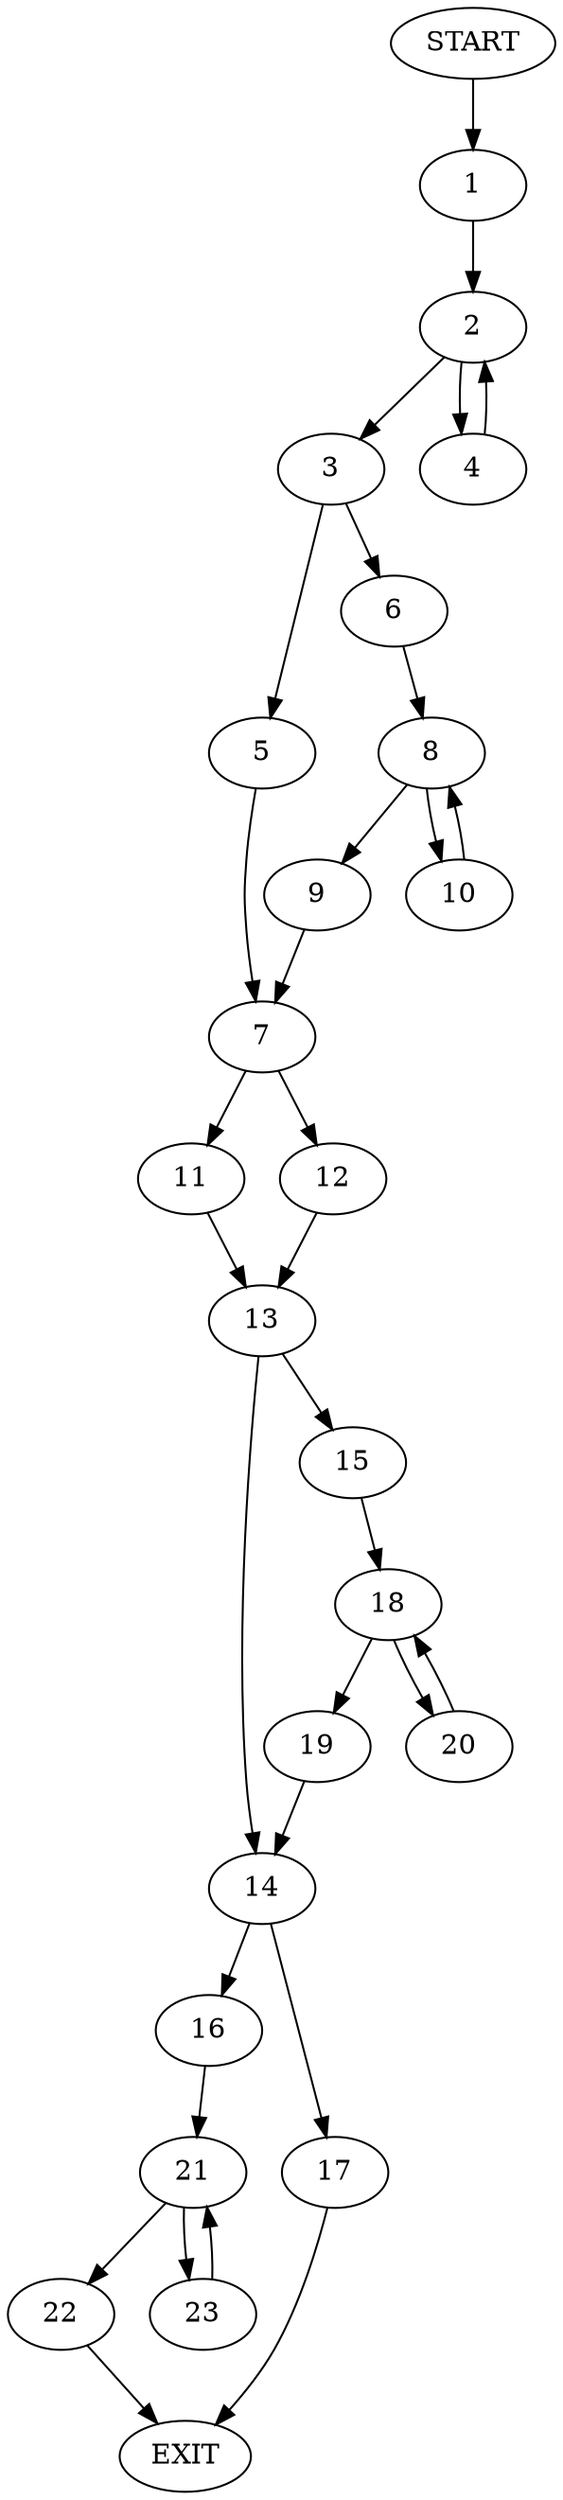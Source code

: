 digraph {
0 [label="START"]
24 [label="EXIT"]
0 -> 1
1 -> 2
2 -> 3
2 -> 4
4 -> 2
3 -> 5
3 -> 6
5 -> 7
6 -> 8
8 -> 9
8 -> 10
9 -> 7
10 -> 8
7 -> 11
7 -> 12
11 -> 13
12 -> 13
13 -> 14
13 -> 15
14 -> 16
14 -> 17
15 -> 18
18 -> 19
18 -> 20
19 -> 14
20 -> 18
17 -> 24
16 -> 21
21 -> 22
21 -> 23
23 -> 21
22 -> 24
}
